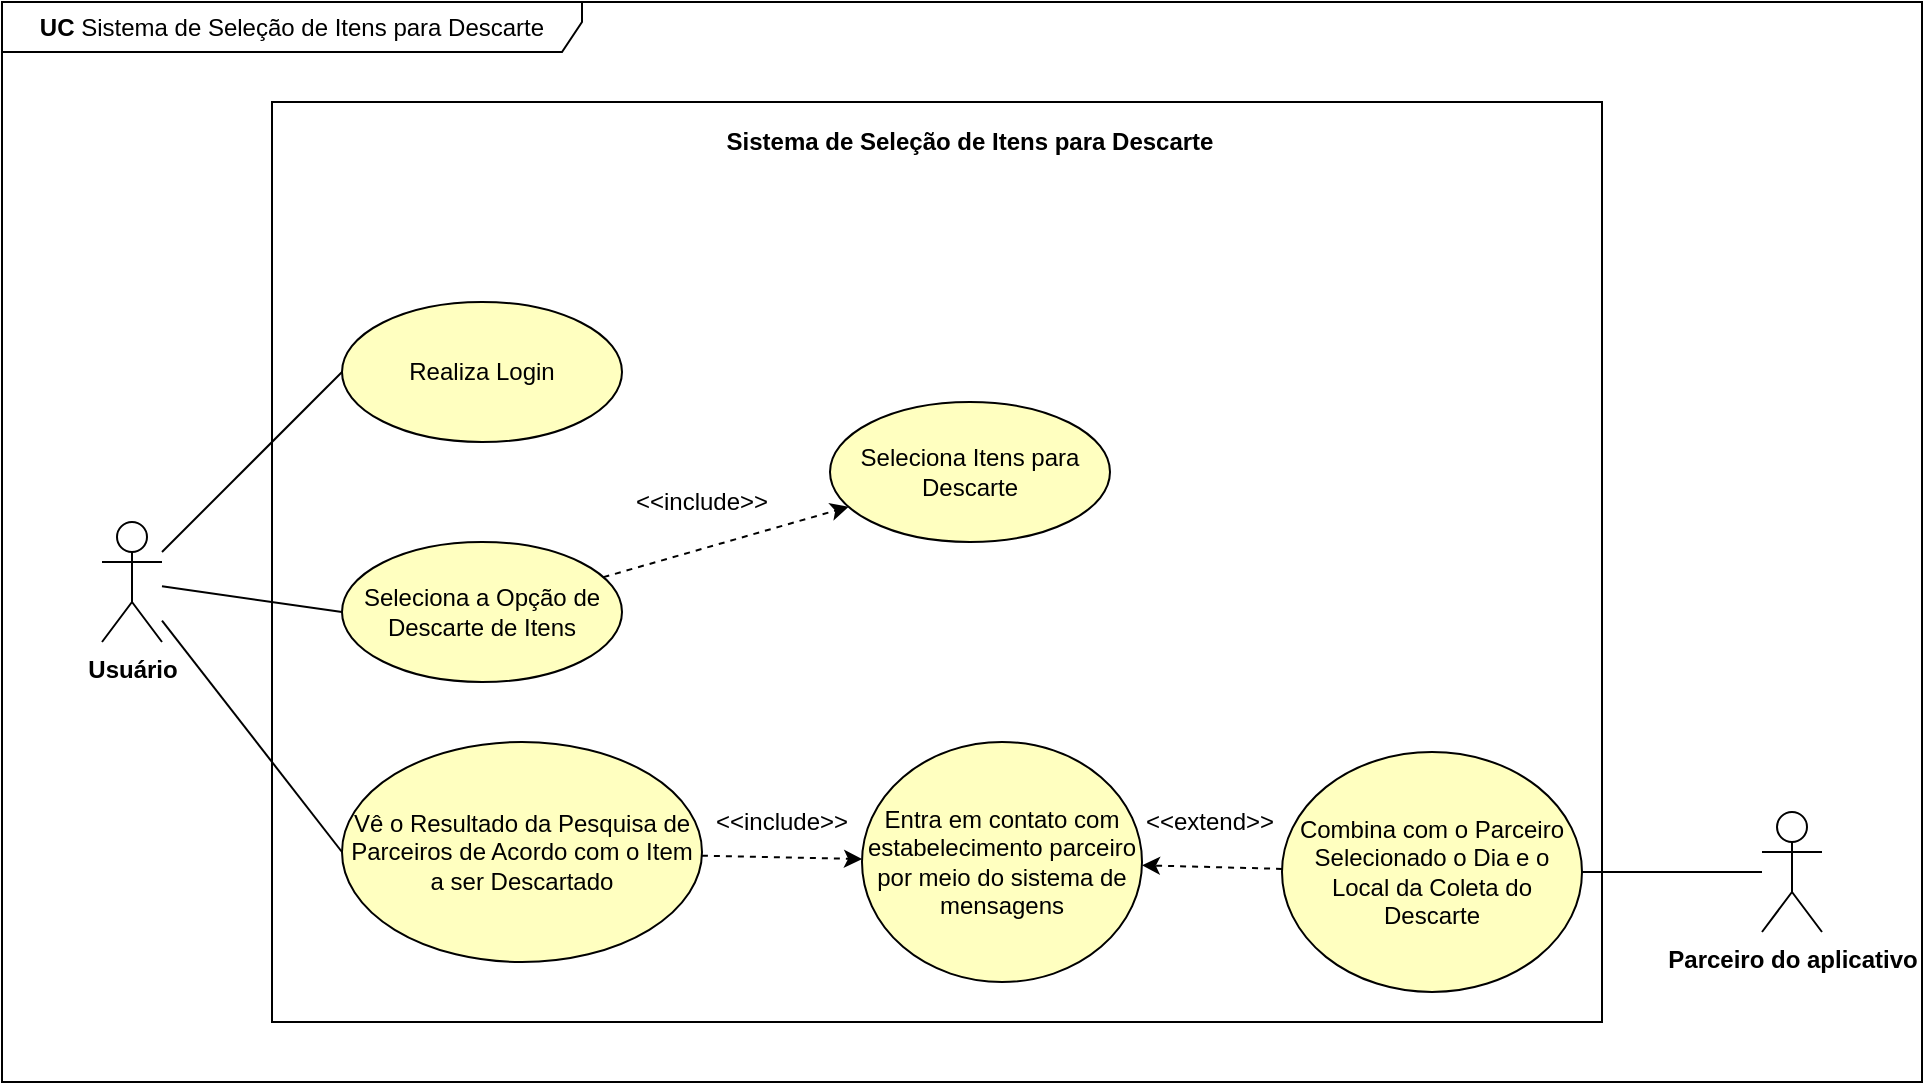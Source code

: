<mxfile version="14.9.6" type="device"><diagram id="q1Bkor252PepItVrnZGS" name="Página-1"><mxGraphModel dx="1086" dy="626" grid="1" gridSize="10" guides="1" tooltips="1" connect="1" arrows="1" fold="1" page="1" pageScale="1" pageWidth="827" pageHeight="1169" math="0" shadow="0"><root><mxCell id="0"/><mxCell id="1" parent="0"/><mxCell id="6pY6gKA2tY41gShToqsD-3" value="&lt;b&gt;UC&lt;/b&gt; Sistema de Seleção de Itens para Descarte" style="shape=umlFrame;whiteSpace=wrap;html=1;width=290;height=25;" parent="1" vertex="1"><mxGeometry x="70" y="110" width="960" height="540" as="geometry"/></mxCell><mxCell id="6pY6gKA2tY41gShToqsD-10" value="" style="rounded=0;whiteSpace=wrap;html=1;fillColor=none;" parent="1" vertex="1"><mxGeometry x="205" y="160" width="665" height="460" as="geometry"/></mxCell><mxCell id="EDCOJN0zBqRCnL_RVADU-2" style="edgeStyle=none;rounded=0;orthogonalLoop=1;jettySize=auto;html=1;dashed=1;" parent="1" source="0JxnErhmwCtXKZInTBbw-2" target="6pY6gKA2tY41gShToqsD-20" edge="1"><mxGeometry relative="1" as="geometry"/></mxCell><mxCell id="0JxnErhmwCtXKZInTBbw-2" value="Seleciona a Opção de Descarte de Itens" style="ellipse;whiteSpace=wrap;html=1;fillColor=#FFFFC0;" parent="1" vertex="1"><mxGeometry x="240" y="380" width="140" height="70" as="geometry"/></mxCell><mxCell id="0JxnErhmwCtXKZInTBbw-5" value="Realiza Login" style="ellipse;whiteSpace=wrap;html=1;fillColor=#FFFFC0;" parent="1" vertex="1"><mxGeometry x="240" y="260" width="140" height="70" as="geometry"/></mxCell><mxCell id="EDCOJN0zBqRCnL_RVADU-13" style="edgeStyle=none;rounded=0;orthogonalLoop=1;jettySize=auto;html=1;dashed=1;" parent="1" source="0JxnErhmwCtXKZInTBbw-6" target="0JxnErhmwCtXKZInTBbw-7" edge="1"><mxGeometry relative="1" as="geometry"/></mxCell><mxCell id="0JxnErhmwCtXKZInTBbw-6" value="Vê o Resultado da Pesquisa de Parceiros de Acordo com o Item a ser Descartado" style="ellipse;whiteSpace=wrap;html=1;fillColor=#FFFFC0;" parent="1" vertex="1"><mxGeometry x="240" y="480" width="180" height="110" as="geometry"/></mxCell><mxCell id="0JxnErhmwCtXKZInTBbw-7" value="Entra em contato com estabelecimento parceiro por meio do sistema de mensagens" style="ellipse;whiteSpace=wrap;html=1;fillColor=#FFFFC0;" parent="1" vertex="1"><mxGeometry x="500" y="480" width="140" height="120" as="geometry"/></mxCell><mxCell id="EDCOJN0zBqRCnL_RVADU-5" style="edgeStyle=none;rounded=0;orthogonalLoop=1;jettySize=auto;html=1;entryX=1;entryY=0.5;entryDx=0;entryDy=0;endArrow=none;endFill=0;" parent="1" source="0JxnErhmwCtXKZInTBbw-8" target="6pY6gKA2tY41gShToqsD-24" edge="1"><mxGeometry relative="1" as="geometry"/></mxCell><mxCell id="0JxnErhmwCtXKZInTBbw-8" value="&lt;b&gt;Parceiro do aplicativo&lt;/b&gt;" style="shape=umlActor;verticalLabelPosition=bottom;verticalAlign=top;html=1;" parent="1" vertex="1"><mxGeometry x="950" y="515" width="30" height="60" as="geometry"/></mxCell><mxCell id="EDCOJN0zBqRCnL_RVADU-19" style="edgeStyle=none;rounded=0;orthogonalLoop=1;jettySize=auto;html=1;entryX=0;entryY=0.5;entryDx=0;entryDy=0;endArrow=none;endFill=0;" parent="1" source="0JxnErhmwCtXKZInTBbw-21" target="0JxnErhmwCtXKZInTBbw-5" edge="1"><mxGeometry relative="1" as="geometry"/></mxCell><mxCell id="EDCOJN0zBqRCnL_RVADU-20" style="edgeStyle=none;rounded=0;orthogonalLoop=1;jettySize=auto;html=1;entryX=0;entryY=0.5;entryDx=0;entryDy=0;endArrow=none;endFill=0;" parent="1" source="0JxnErhmwCtXKZInTBbw-21" target="0JxnErhmwCtXKZInTBbw-2" edge="1"><mxGeometry relative="1" as="geometry"/></mxCell><mxCell id="EDCOJN0zBqRCnL_RVADU-21" style="edgeStyle=none;rounded=0;orthogonalLoop=1;jettySize=auto;html=1;entryX=0;entryY=0.5;entryDx=0;entryDy=0;endArrow=none;endFill=0;" parent="1" source="0JxnErhmwCtXKZInTBbw-21" target="0JxnErhmwCtXKZInTBbw-6" edge="1"><mxGeometry relative="1" as="geometry"/></mxCell><mxCell id="0JxnErhmwCtXKZInTBbw-21" value="&lt;b&gt;Usuário&lt;/b&gt;" style="shape=umlActor;verticalLabelPosition=bottom;verticalAlign=top;html=1;" parent="1" vertex="1"><mxGeometry x="120" y="370" width="30" height="60" as="geometry"/></mxCell><mxCell id="6pY6gKA2tY41gShToqsD-11" value="Sistema de Seleção de Itens para Descarte" style="text;html=1;strokeColor=none;fillColor=none;align=center;verticalAlign=middle;whiteSpace=wrap;rounded=0;fontStyle=1" parent="1" vertex="1"><mxGeometry x="414" y="170" width="280" height="20" as="geometry"/></mxCell><mxCell id="6pY6gKA2tY41gShToqsD-20" value="Seleciona Itens para Descarte" style="ellipse;whiteSpace=wrap;html=1;fillColor=#FFFFC0;" parent="1" vertex="1"><mxGeometry x="484" y="310" width="140" height="70" as="geometry"/></mxCell><mxCell id="EDCOJN0zBqRCnL_RVADU-15" style="edgeStyle=none;rounded=0;orthogonalLoop=1;jettySize=auto;html=1;dashed=1;" parent="1" source="6pY6gKA2tY41gShToqsD-24" target="0JxnErhmwCtXKZInTBbw-7" edge="1"><mxGeometry relative="1" as="geometry"/></mxCell><mxCell id="6pY6gKA2tY41gShToqsD-24" value="Combina com o Parceiro Selecionado o Dia e o Local da Coleta do Descarte" style="ellipse;whiteSpace=wrap;html=1;fillColor=#FFFFC0;" parent="1" vertex="1"><mxGeometry x="710" y="485" width="150" height="120" as="geometry"/></mxCell><mxCell id="EDCOJN0zBqRCnL_RVADU-7" value="&amp;lt;&amp;lt;include&amp;gt;&amp;gt;" style="text;html=1;strokeColor=none;fillColor=none;align=center;verticalAlign=middle;whiteSpace=wrap;rounded=0;" parent="1" vertex="1"><mxGeometry x="400" y="350" width="40" height="20" as="geometry"/></mxCell><mxCell id="EDCOJN0zBqRCnL_RVADU-8" value="&amp;lt;&amp;lt;extend&amp;gt;&amp;gt;" style="text;html=1;strokeColor=none;fillColor=none;align=center;verticalAlign=middle;whiteSpace=wrap;rounded=0;" parent="1" vertex="1"><mxGeometry x="654" y="510" width="40" height="20" as="geometry"/></mxCell><mxCell id="EDCOJN0zBqRCnL_RVADU-14" value="&amp;lt;&amp;lt;include&amp;gt;&amp;gt;" style="text;html=1;strokeColor=none;fillColor=none;align=center;verticalAlign=middle;whiteSpace=wrap;rounded=0;" parent="1" vertex="1"><mxGeometry x="440" y="510" width="40" height="20" as="geometry"/></mxCell><mxCell id="EDCOJN0zBqRCnL_RVADU-18" style="edgeStyle=none;rounded=0;orthogonalLoop=1;jettySize=auto;html=1;exitX=0.25;exitY=0;exitDx=0;exitDy=0;dashed=1;" parent="1" source="EDCOJN0zBqRCnL_RVADU-7" target="EDCOJN0zBqRCnL_RVADU-7" edge="1"><mxGeometry relative="1" as="geometry"/></mxCell></root></mxGraphModel></diagram></mxfile>